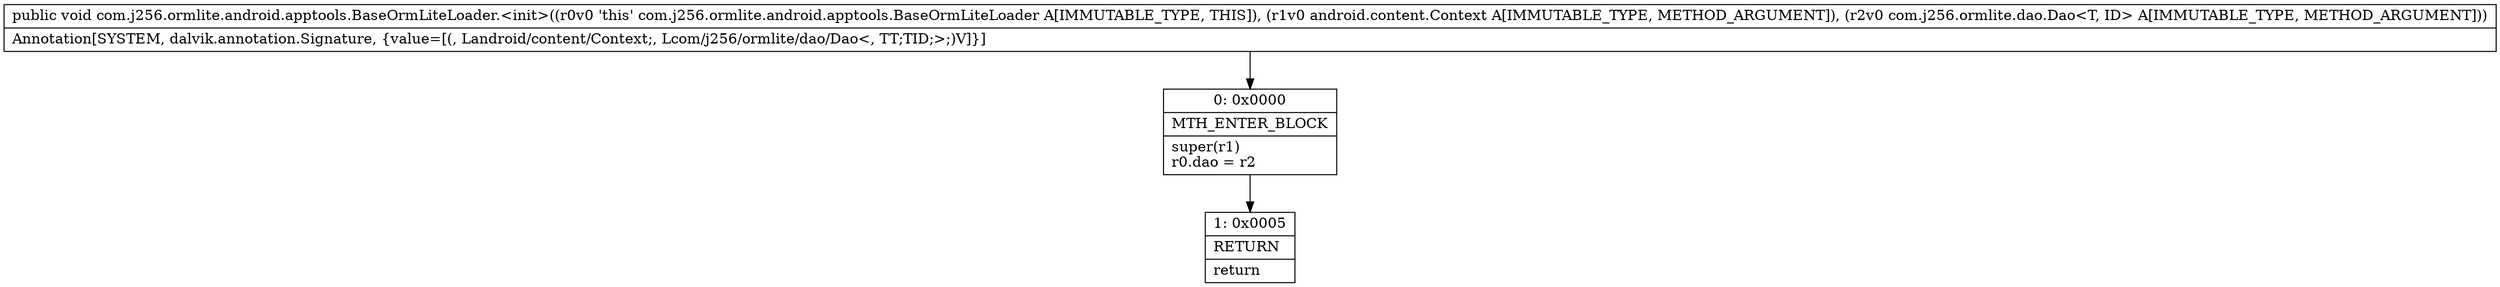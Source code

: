 digraph "CFG forcom.j256.ormlite.android.apptools.BaseOrmLiteLoader.\<init\>(Landroid\/content\/Context;Lcom\/j256\/ormlite\/dao\/Dao;)V" {
Node_0 [shape=record,label="{0\:\ 0x0000|MTH_ENTER_BLOCK\l|super(r1)\lr0.dao = r2\l}"];
Node_1 [shape=record,label="{1\:\ 0x0005|RETURN\l|return\l}"];
MethodNode[shape=record,label="{public void com.j256.ormlite.android.apptools.BaseOrmLiteLoader.\<init\>((r0v0 'this' com.j256.ormlite.android.apptools.BaseOrmLiteLoader A[IMMUTABLE_TYPE, THIS]), (r1v0 android.content.Context A[IMMUTABLE_TYPE, METHOD_ARGUMENT]), (r2v0 com.j256.ormlite.dao.Dao\<T, ID\> A[IMMUTABLE_TYPE, METHOD_ARGUMENT]))  | Annotation[SYSTEM, dalvik.annotation.Signature, \{value=[(, Landroid\/content\/Context;, Lcom\/j256\/ormlite\/dao\/Dao\<, TT;TID;\>;)V]\}]\l}"];
MethodNode -> Node_0;
Node_0 -> Node_1;
}

